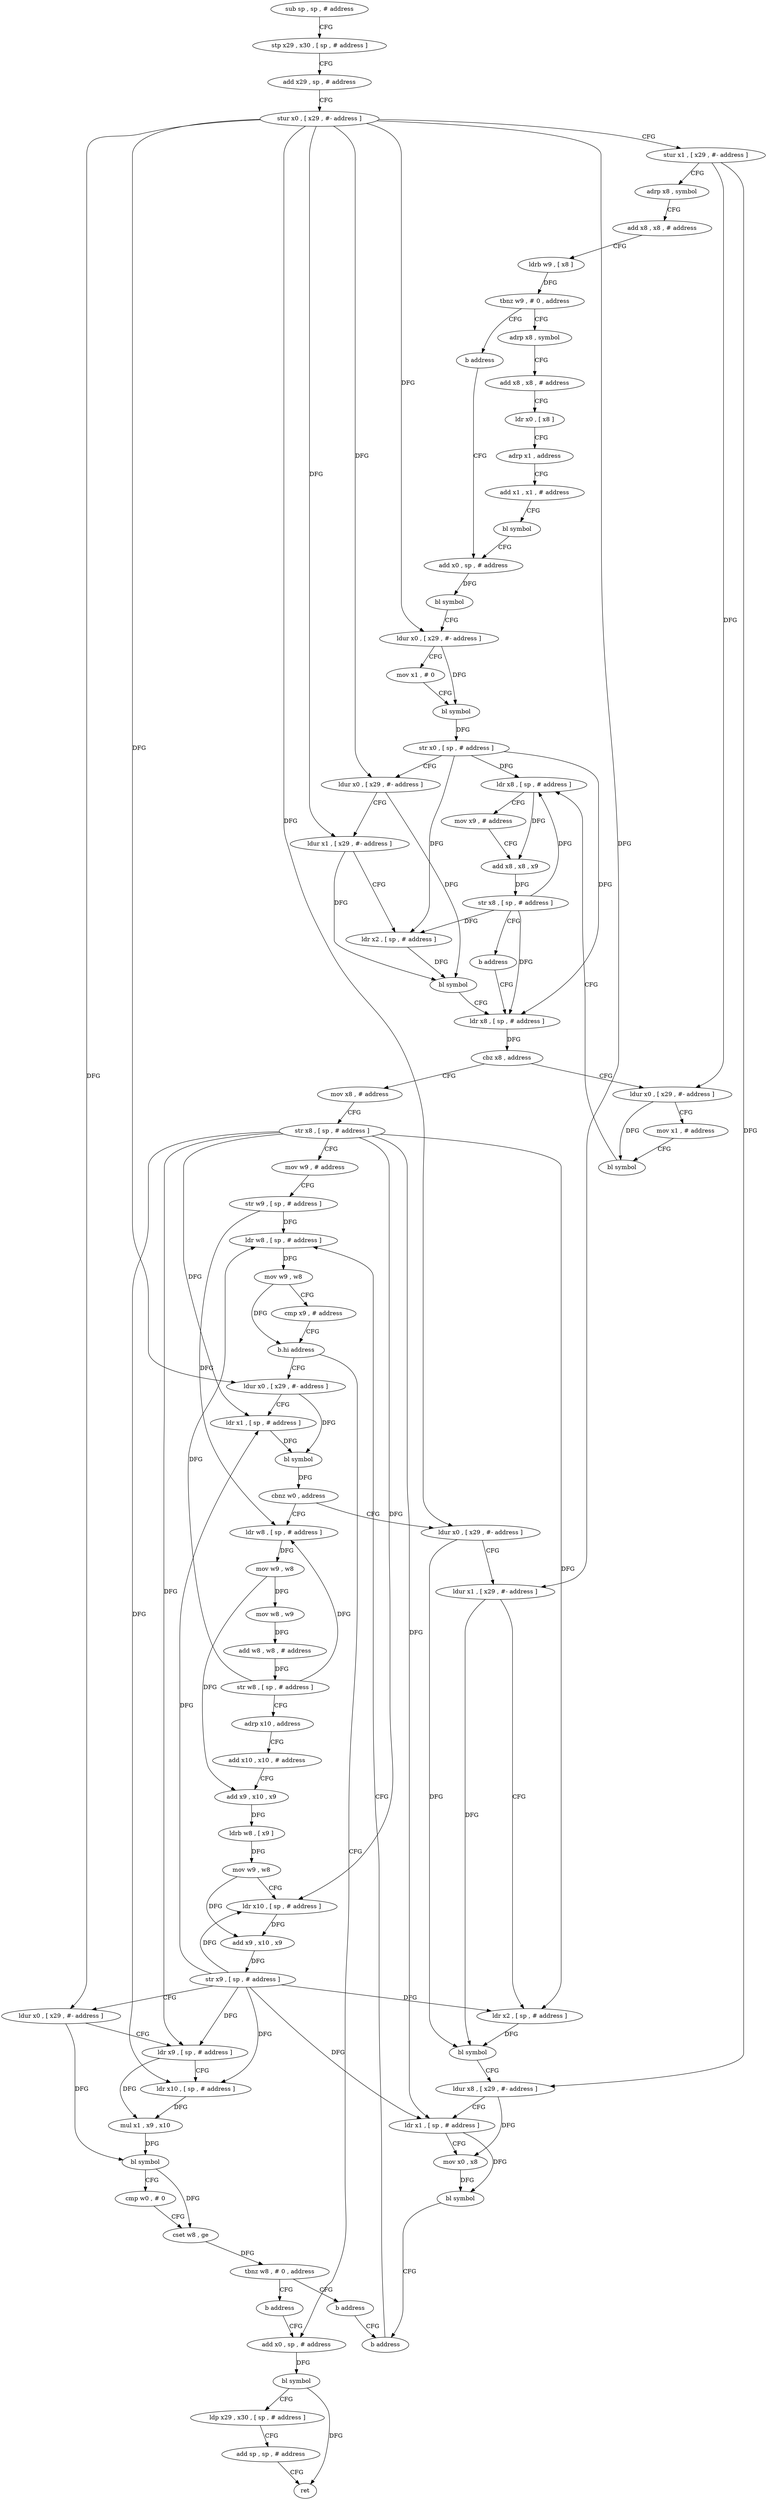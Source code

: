 digraph "func" {
"4223212" [label = "sub sp , sp , # address" ]
"4223216" [label = "stp x29 , x30 , [ sp , # address ]" ]
"4223220" [label = "add x29 , sp , # address" ]
"4223224" [label = "stur x0 , [ x29 , #- address ]" ]
"4223228" [label = "stur x1 , [ x29 , #- address ]" ]
"4223232" [label = "adrp x8 , symbol" ]
"4223236" [label = "add x8 , x8 , # address" ]
"4223240" [label = "ldrb w9 , [ x8 ]" ]
"4223244" [label = "tbnz w9 , # 0 , address" ]
"4223252" [label = "adrp x8 , symbol" ]
"4223248" [label = "b address" ]
"4223256" [label = "add x8 , x8 , # address" ]
"4223260" [label = "ldr x0 , [ x8 ]" ]
"4223264" [label = "adrp x1 , address" ]
"4223268" [label = "add x1 , x1 , # address" ]
"4223272" [label = "bl symbol" ]
"4223276" [label = "add x0 , sp , # address" ]
"4223356" [label = "mov x8 , # address" ]
"4223360" [label = "str x8 , [ sp , # address ]" ]
"4223364" [label = "mov w9 , # address" ]
"4223368" [label = "str w9 , [ sp , # address ]" ]
"4223372" [label = "ldr w8 , [ sp , # address ]" ]
"4223324" [label = "ldur x0 , [ x29 , #- address ]" ]
"4223328" [label = "mov x1 , # address" ]
"4223332" [label = "bl symbol" ]
"4223336" [label = "ldr x8 , [ sp , # address ]" ]
"4223340" [label = "mov x9 , # address" ]
"4223344" [label = "add x8 , x8 , x9" ]
"4223348" [label = "str x8 , [ sp , # address ]" ]
"4223352" [label = "b address" ]
"4223316" [label = "ldr x8 , [ sp , # address ]" ]
"4223280" [label = "bl symbol" ]
"4223284" [label = "ldur x0 , [ x29 , #- address ]" ]
"4223288" [label = "mov x1 , # 0" ]
"4223292" [label = "bl symbol" ]
"4223296" [label = "str x0 , [ sp , # address ]" ]
"4223300" [label = "ldur x0 , [ x29 , #- address ]" ]
"4223304" [label = "ldur x1 , [ x29 , #- address ]" ]
"4223308" [label = "ldr x2 , [ sp , # address ]" ]
"4223312" [label = "bl symbol" ]
"4223532" [label = "add x0 , sp , # address" ]
"4223536" [label = "bl symbol" ]
"4223540" [label = "ldp x29 , x30 , [ sp , # address ]" ]
"4223544" [label = "add sp , sp , # address" ]
"4223548" [label = "ret" ]
"4223388" [label = "ldur x0 , [ x29 , #- address ]" ]
"4223392" [label = "ldr x1 , [ sp , # address ]" ]
"4223396" [label = "bl symbol" ]
"4223400" [label = "cbnz w0 , address" ]
"4223496" [label = "ldur x0 , [ x29 , #- address ]" ]
"4223404" [label = "ldr w8 , [ sp , # address ]" ]
"4223320" [label = "cbz x8 , address" ]
"4223500" [label = "ldur x1 , [ x29 , #- address ]" ]
"4223504" [label = "ldr x2 , [ sp , # address ]" ]
"4223508" [label = "bl symbol" ]
"4223512" [label = "ldur x8 , [ x29 , #- address ]" ]
"4223516" [label = "ldr x1 , [ sp , # address ]" ]
"4223520" [label = "mov x0 , x8" ]
"4223524" [label = "bl symbol" ]
"4223528" [label = "b address" ]
"4223408" [label = "mov w9 , w8" ]
"4223412" [label = "mov w8 , w9" ]
"4223416" [label = "add w8 , w8 , # address" ]
"4223420" [label = "str w8 , [ sp , # address ]" ]
"4223424" [label = "adrp x10 , address" ]
"4223428" [label = "add x10 , x10 , # address" ]
"4223432" [label = "add x9 , x10 , x9" ]
"4223436" [label = "ldrb w8 , [ x9 ]" ]
"4223440" [label = "mov w9 , w8" ]
"4223444" [label = "ldr x10 , [ sp , # address ]" ]
"4223448" [label = "add x9 , x10 , x9" ]
"4223452" [label = "str x9 , [ sp , # address ]" ]
"4223456" [label = "ldur x0 , [ x29 , #- address ]" ]
"4223460" [label = "ldr x9 , [ sp , # address ]" ]
"4223464" [label = "ldr x10 , [ sp , # address ]" ]
"4223468" [label = "mul x1 , x9 , x10" ]
"4223472" [label = "bl symbol" ]
"4223476" [label = "cmp w0 , # 0" ]
"4223480" [label = "cset w8 , ge" ]
"4223484" [label = "tbnz w8 , # 0 , address" ]
"4223492" [label = "b address" ]
"4223488" [label = "b address" ]
"4223376" [label = "mov w9 , w8" ]
"4223380" [label = "cmp x9 , # address" ]
"4223384" [label = "b.hi address" ]
"4223212" -> "4223216" [ label = "CFG" ]
"4223216" -> "4223220" [ label = "CFG" ]
"4223220" -> "4223224" [ label = "CFG" ]
"4223224" -> "4223228" [ label = "CFG" ]
"4223224" -> "4223284" [ label = "DFG" ]
"4223224" -> "4223300" [ label = "DFG" ]
"4223224" -> "4223304" [ label = "DFG" ]
"4223224" -> "4223388" [ label = "DFG" ]
"4223224" -> "4223496" [ label = "DFG" ]
"4223224" -> "4223500" [ label = "DFG" ]
"4223224" -> "4223456" [ label = "DFG" ]
"4223228" -> "4223232" [ label = "CFG" ]
"4223228" -> "4223324" [ label = "DFG" ]
"4223228" -> "4223512" [ label = "DFG" ]
"4223232" -> "4223236" [ label = "CFG" ]
"4223236" -> "4223240" [ label = "CFG" ]
"4223240" -> "4223244" [ label = "DFG" ]
"4223244" -> "4223252" [ label = "CFG" ]
"4223244" -> "4223248" [ label = "CFG" ]
"4223252" -> "4223256" [ label = "CFG" ]
"4223248" -> "4223276" [ label = "CFG" ]
"4223256" -> "4223260" [ label = "CFG" ]
"4223260" -> "4223264" [ label = "CFG" ]
"4223264" -> "4223268" [ label = "CFG" ]
"4223268" -> "4223272" [ label = "CFG" ]
"4223272" -> "4223276" [ label = "CFG" ]
"4223276" -> "4223280" [ label = "DFG" ]
"4223356" -> "4223360" [ label = "CFG" ]
"4223360" -> "4223364" [ label = "CFG" ]
"4223360" -> "4223392" [ label = "DFG" ]
"4223360" -> "4223504" [ label = "DFG" ]
"4223360" -> "4223516" [ label = "DFG" ]
"4223360" -> "4223444" [ label = "DFG" ]
"4223360" -> "4223460" [ label = "DFG" ]
"4223360" -> "4223464" [ label = "DFG" ]
"4223364" -> "4223368" [ label = "CFG" ]
"4223368" -> "4223372" [ label = "DFG" ]
"4223368" -> "4223404" [ label = "DFG" ]
"4223372" -> "4223376" [ label = "DFG" ]
"4223324" -> "4223328" [ label = "CFG" ]
"4223324" -> "4223332" [ label = "DFG" ]
"4223328" -> "4223332" [ label = "CFG" ]
"4223332" -> "4223336" [ label = "CFG" ]
"4223336" -> "4223340" [ label = "CFG" ]
"4223336" -> "4223344" [ label = "DFG" ]
"4223340" -> "4223344" [ label = "CFG" ]
"4223344" -> "4223348" [ label = "DFG" ]
"4223348" -> "4223352" [ label = "CFG" ]
"4223348" -> "4223308" [ label = "DFG" ]
"4223348" -> "4223316" [ label = "DFG" ]
"4223348" -> "4223336" [ label = "DFG" ]
"4223352" -> "4223316" [ label = "CFG" ]
"4223316" -> "4223320" [ label = "DFG" ]
"4223280" -> "4223284" [ label = "CFG" ]
"4223284" -> "4223288" [ label = "CFG" ]
"4223284" -> "4223292" [ label = "DFG" ]
"4223288" -> "4223292" [ label = "CFG" ]
"4223292" -> "4223296" [ label = "DFG" ]
"4223296" -> "4223300" [ label = "CFG" ]
"4223296" -> "4223308" [ label = "DFG" ]
"4223296" -> "4223316" [ label = "DFG" ]
"4223296" -> "4223336" [ label = "DFG" ]
"4223300" -> "4223304" [ label = "CFG" ]
"4223300" -> "4223312" [ label = "DFG" ]
"4223304" -> "4223308" [ label = "CFG" ]
"4223304" -> "4223312" [ label = "DFG" ]
"4223308" -> "4223312" [ label = "DFG" ]
"4223312" -> "4223316" [ label = "CFG" ]
"4223532" -> "4223536" [ label = "DFG" ]
"4223536" -> "4223540" [ label = "CFG" ]
"4223536" -> "4223548" [ label = "DFG" ]
"4223540" -> "4223544" [ label = "CFG" ]
"4223544" -> "4223548" [ label = "CFG" ]
"4223388" -> "4223392" [ label = "CFG" ]
"4223388" -> "4223396" [ label = "DFG" ]
"4223392" -> "4223396" [ label = "DFG" ]
"4223396" -> "4223400" [ label = "DFG" ]
"4223400" -> "4223496" [ label = "CFG" ]
"4223400" -> "4223404" [ label = "CFG" ]
"4223496" -> "4223500" [ label = "CFG" ]
"4223496" -> "4223508" [ label = "DFG" ]
"4223404" -> "4223408" [ label = "DFG" ]
"4223320" -> "4223356" [ label = "CFG" ]
"4223320" -> "4223324" [ label = "CFG" ]
"4223500" -> "4223504" [ label = "CFG" ]
"4223500" -> "4223508" [ label = "DFG" ]
"4223504" -> "4223508" [ label = "DFG" ]
"4223508" -> "4223512" [ label = "CFG" ]
"4223512" -> "4223516" [ label = "CFG" ]
"4223512" -> "4223520" [ label = "DFG" ]
"4223516" -> "4223520" [ label = "CFG" ]
"4223516" -> "4223524" [ label = "DFG" ]
"4223520" -> "4223524" [ label = "DFG" ]
"4223524" -> "4223528" [ label = "CFG" ]
"4223528" -> "4223372" [ label = "CFG" ]
"4223408" -> "4223412" [ label = "DFG" ]
"4223408" -> "4223432" [ label = "DFG" ]
"4223412" -> "4223416" [ label = "DFG" ]
"4223416" -> "4223420" [ label = "DFG" ]
"4223420" -> "4223424" [ label = "CFG" ]
"4223420" -> "4223372" [ label = "DFG" ]
"4223420" -> "4223404" [ label = "DFG" ]
"4223424" -> "4223428" [ label = "CFG" ]
"4223428" -> "4223432" [ label = "CFG" ]
"4223432" -> "4223436" [ label = "DFG" ]
"4223436" -> "4223440" [ label = "DFG" ]
"4223440" -> "4223444" [ label = "CFG" ]
"4223440" -> "4223448" [ label = "DFG" ]
"4223444" -> "4223448" [ label = "DFG" ]
"4223448" -> "4223452" [ label = "DFG" ]
"4223452" -> "4223456" [ label = "CFG" ]
"4223452" -> "4223392" [ label = "DFG" ]
"4223452" -> "4223504" [ label = "DFG" ]
"4223452" -> "4223516" [ label = "DFG" ]
"4223452" -> "4223444" [ label = "DFG" ]
"4223452" -> "4223460" [ label = "DFG" ]
"4223452" -> "4223464" [ label = "DFG" ]
"4223456" -> "4223460" [ label = "CFG" ]
"4223456" -> "4223472" [ label = "DFG" ]
"4223460" -> "4223464" [ label = "CFG" ]
"4223460" -> "4223468" [ label = "DFG" ]
"4223464" -> "4223468" [ label = "DFG" ]
"4223468" -> "4223472" [ label = "DFG" ]
"4223472" -> "4223476" [ label = "CFG" ]
"4223472" -> "4223480" [ label = "DFG" ]
"4223476" -> "4223480" [ label = "CFG" ]
"4223480" -> "4223484" [ label = "DFG" ]
"4223484" -> "4223492" [ label = "CFG" ]
"4223484" -> "4223488" [ label = "CFG" ]
"4223492" -> "4223528" [ label = "CFG" ]
"4223488" -> "4223532" [ label = "CFG" ]
"4223376" -> "4223380" [ label = "CFG" ]
"4223376" -> "4223384" [ label = "DFG" ]
"4223380" -> "4223384" [ label = "CFG" ]
"4223384" -> "4223532" [ label = "CFG" ]
"4223384" -> "4223388" [ label = "CFG" ]
}
